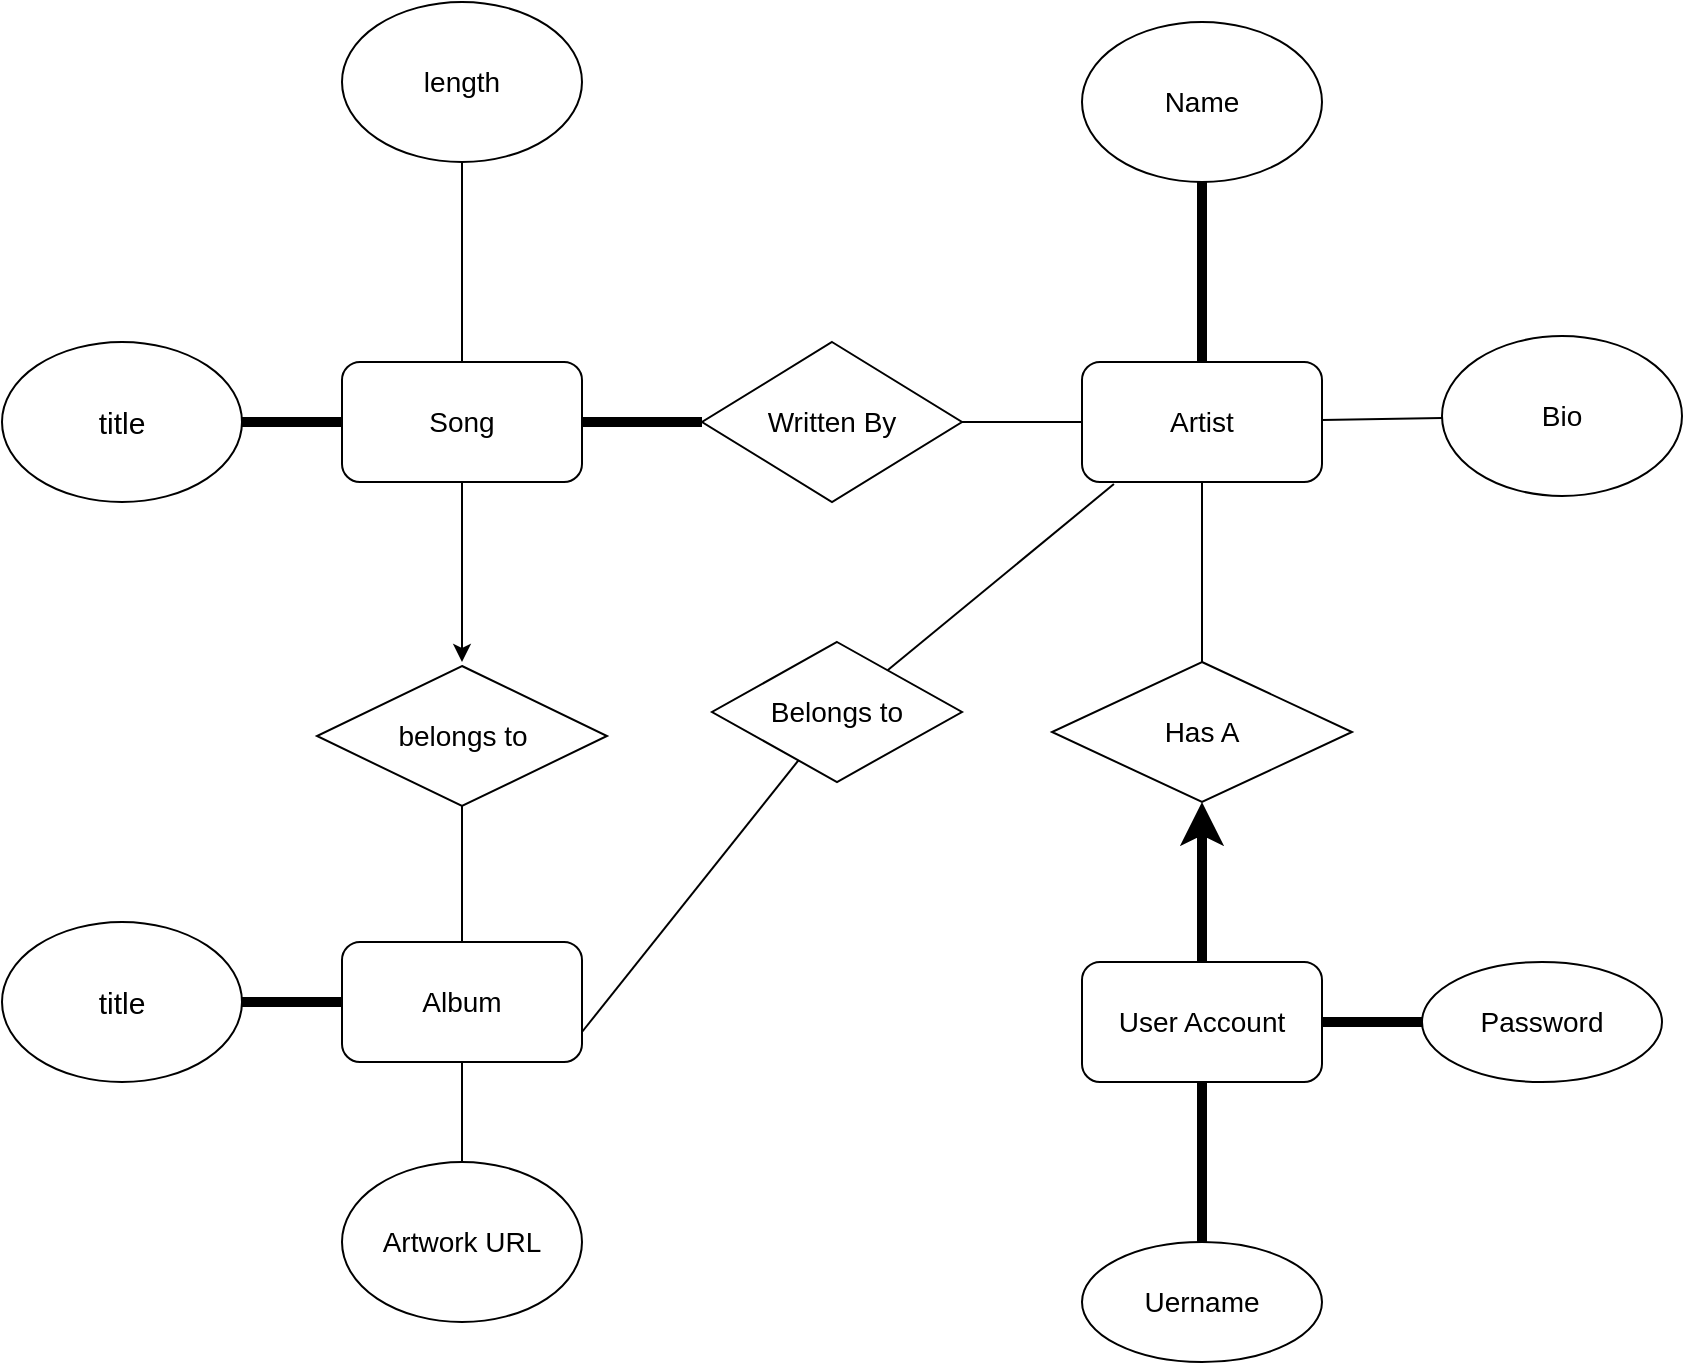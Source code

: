 <mxfile>
    <diagram id="7RsXr4fGu-437DxIvNl8" name="Page-1">
        <mxGraphModel dx="1005" dy="813" grid="1" gridSize="12" guides="1" tooltips="1" connect="1" arrows="1" fold="1" page="1" pageScale="1" pageWidth="850" pageHeight="1100" math="0" shadow="0">
            <root>
                <mxCell id="0"/>
                <mxCell id="1" parent="0"/>
                <mxCell id="6" value="" style="edgeStyle=none;html=1;fontSize=14;endArrow=none;endFill=0;" edge="1" parent="1" source="2" target="4">
                    <mxGeometry relative="1" as="geometry"/>
                </mxCell>
                <mxCell id="2" value="&lt;font style=&quot;font-size: 14px&quot;&gt;length&lt;/font&gt;" style="ellipse;whiteSpace=wrap;html=1;" vertex="1" parent="1">
                    <mxGeometry x="180" y="70" width="120" height="80" as="geometry"/>
                </mxCell>
                <mxCell id="5" value="" style="edgeStyle=none;html=1;fontSize=14;endArrow=none;endFill=0;strokeWidth=5;" edge="1" parent="1" source="3" target="4">
                    <mxGeometry relative="1" as="geometry"/>
                </mxCell>
                <mxCell id="3" value="&lt;font style=&quot;font-size: 15px&quot;&gt;title&lt;/font&gt;" style="ellipse;whiteSpace=wrap;html=1;" vertex="1" parent="1">
                    <mxGeometry x="10" y="240" width="120" height="80" as="geometry"/>
                </mxCell>
                <mxCell id="8" value="" style="edgeStyle=none;html=1;fontSize=14;endArrow=none;endFill=0;strokeWidth=5;" edge="1" parent="1" source="4" target="7">
                    <mxGeometry relative="1" as="geometry"/>
                </mxCell>
                <mxCell id="9" style="edgeStyle=none;html=1;fontSize=14;endArrow=classic;endFill=1;strokeWidth=1;" edge="1" parent="1" source="4">
                    <mxGeometry relative="1" as="geometry">
                        <mxPoint x="240" y="400" as="targetPoint"/>
                    </mxGeometry>
                </mxCell>
                <mxCell id="4" value="Song" style="rounded=1;whiteSpace=wrap;html=1;fontSize=14;" vertex="1" parent="1">
                    <mxGeometry x="180" y="250" width="120" height="60" as="geometry"/>
                </mxCell>
                <mxCell id="23" value="" style="edgeStyle=none;html=1;fontSize=14;endArrow=none;endFill=0;strokeWidth=1;" edge="1" parent="1" source="7" target="18">
                    <mxGeometry relative="1" as="geometry"/>
                </mxCell>
                <mxCell id="7" value="Written By" style="rhombus;whiteSpace=wrap;html=1;fontSize=14;" vertex="1" parent="1">
                    <mxGeometry x="360" y="240" width="130" height="80" as="geometry"/>
                </mxCell>
                <mxCell id="13" value="" style="edgeStyle=none;html=1;fontSize=14;endArrow=none;endFill=0;strokeWidth=1;" edge="1" parent="1" source="11" target="12">
                    <mxGeometry relative="1" as="geometry"/>
                </mxCell>
                <mxCell id="11" value="belongs to" style="rhombus;whiteSpace=wrap;html=1;fontSize=14;" vertex="1" parent="1">
                    <mxGeometry x="167.5" y="402" width="145" height="70" as="geometry"/>
                </mxCell>
                <mxCell id="17" value="" style="edgeStyle=none;html=1;fontSize=14;endArrow=none;endFill=0;strokeWidth=1;" edge="1" parent="1" source="12" target="16">
                    <mxGeometry relative="1" as="geometry"/>
                </mxCell>
                <mxCell id="12" value="Album" style="rounded=1;whiteSpace=wrap;html=1;fontSize=14;" vertex="1" parent="1">
                    <mxGeometry x="180" y="540" width="120" height="60" as="geometry"/>
                </mxCell>
                <mxCell id="15" value="" style="edgeStyle=none;html=1;fontSize=14;endArrow=none;endFill=0;strokeWidth=5;" edge="1" parent="1" source="14" target="12">
                    <mxGeometry relative="1" as="geometry"/>
                </mxCell>
                <mxCell id="14" value="&lt;font style=&quot;font-size: 15px&quot;&gt;title&lt;/font&gt;" style="ellipse;whiteSpace=wrap;html=1;" vertex="1" parent="1">
                    <mxGeometry x="10" y="530" width="120" height="80" as="geometry"/>
                </mxCell>
                <mxCell id="16" value="Artwork URL" style="ellipse;whiteSpace=wrap;html=1;fontSize=14;" vertex="1" parent="1">
                    <mxGeometry x="180" y="650" width="120" height="80" as="geometry"/>
                </mxCell>
                <mxCell id="21" value="" style="edgeStyle=none;html=1;fontSize=14;endArrow=none;endFill=0;strokeWidth=1;" edge="1" parent="1" source="18" target="20">
                    <mxGeometry relative="1" as="geometry"/>
                </mxCell>
                <mxCell id="25" value="" style="edgeStyle=none;html=1;fontSize=14;endArrow=none;endFill=0;strokeWidth=1;" edge="1" parent="1" source="18" target="24">
                    <mxGeometry relative="1" as="geometry"/>
                </mxCell>
                <mxCell id="18" value="Artist" style="rounded=1;whiteSpace=wrap;html=1;fontSize=14;" vertex="1" parent="1">
                    <mxGeometry x="550" y="250" width="120" height="60" as="geometry"/>
                </mxCell>
                <mxCell id="22" value="" style="edgeStyle=none;html=1;fontSize=14;endArrow=none;endFill=0;strokeWidth=5;" edge="1" parent="1" source="19" target="18">
                    <mxGeometry relative="1" as="geometry"/>
                </mxCell>
                <mxCell id="19" value="Name" style="ellipse;whiteSpace=wrap;html=1;fontSize=14;" vertex="1" parent="1">
                    <mxGeometry x="550" y="80" width="120" height="80" as="geometry"/>
                </mxCell>
                <mxCell id="20" value="Bio" style="ellipse;whiteSpace=wrap;html=1;fontSize=14;" vertex="1" parent="1">
                    <mxGeometry x="730" y="237" width="120" height="80" as="geometry"/>
                </mxCell>
                <mxCell id="24" value="Has A" style="rhombus;whiteSpace=wrap;html=1;fontSize=14;" vertex="1" parent="1">
                    <mxGeometry x="535" y="400" width="150" height="70" as="geometry"/>
                </mxCell>
                <mxCell id="27" style="edgeStyle=none;html=1;entryX=0.133;entryY=1.017;entryDx=0;entryDy=0;entryPerimeter=0;fontSize=14;endArrow=none;endFill=0;strokeWidth=1;" edge="1" parent="1" source="26" target="18">
                    <mxGeometry relative="1" as="geometry"/>
                </mxCell>
                <mxCell id="28" style="edgeStyle=none;html=1;entryX=1;entryY=0.75;entryDx=0;entryDy=0;fontSize=14;endArrow=none;endFill=0;strokeWidth=1;" edge="1" parent="1" source="26" target="12">
                    <mxGeometry relative="1" as="geometry"/>
                </mxCell>
                <mxCell id="26" value="Belongs to" style="rhombus;whiteSpace=wrap;html=1;fontSize=14;" vertex="1" parent="1">
                    <mxGeometry x="365" y="390" width="125" height="70" as="geometry"/>
                </mxCell>
                <mxCell id="30" value="" style="edgeStyle=none;html=1;fontSize=14;endArrow=classic;endFill=1;strokeWidth=5;" edge="1" parent="1" source="29" target="24">
                    <mxGeometry relative="1" as="geometry"/>
                </mxCell>
                <mxCell id="32" value="" style="edgeStyle=none;html=1;fontSize=14;endArrow=none;endFill=0;strokeWidth=5;" edge="1" parent="1" source="29" target="31">
                    <mxGeometry relative="1" as="geometry"/>
                </mxCell>
                <mxCell id="34" value="" style="edgeStyle=none;html=1;fontSize=14;endArrow=none;endFill=0;strokeWidth=5;" edge="1" parent="1" source="29" target="33">
                    <mxGeometry relative="1" as="geometry"/>
                </mxCell>
                <mxCell id="29" value="User Account" style="rounded=1;whiteSpace=wrap;html=1;fontSize=14;" vertex="1" parent="1">
                    <mxGeometry x="550" y="550" width="120" height="60" as="geometry"/>
                </mxCell>
                <mxCell id="31" value="Password" style="ellipse;whiteSpace=wrap;html=1;fontSize=14;rounded=1;" vertex="1" parent="1">
                    <mxGeometry x="720" y="550" width="120" height="60" as="geometry"/>
                </mxCell>
                <mxCell id="33" value="Uername" style="ellipse;whiteSpace=wrap;html=1;fontSize=14;rounded=1;" vertex="1" parent="1">
                    <mxGeometry x="550" y="690" width="120" height="60" as="geometry"/>
                </mxCell>
            </root>
        </mxGraphModel>
    </diagram>
</mxfile>